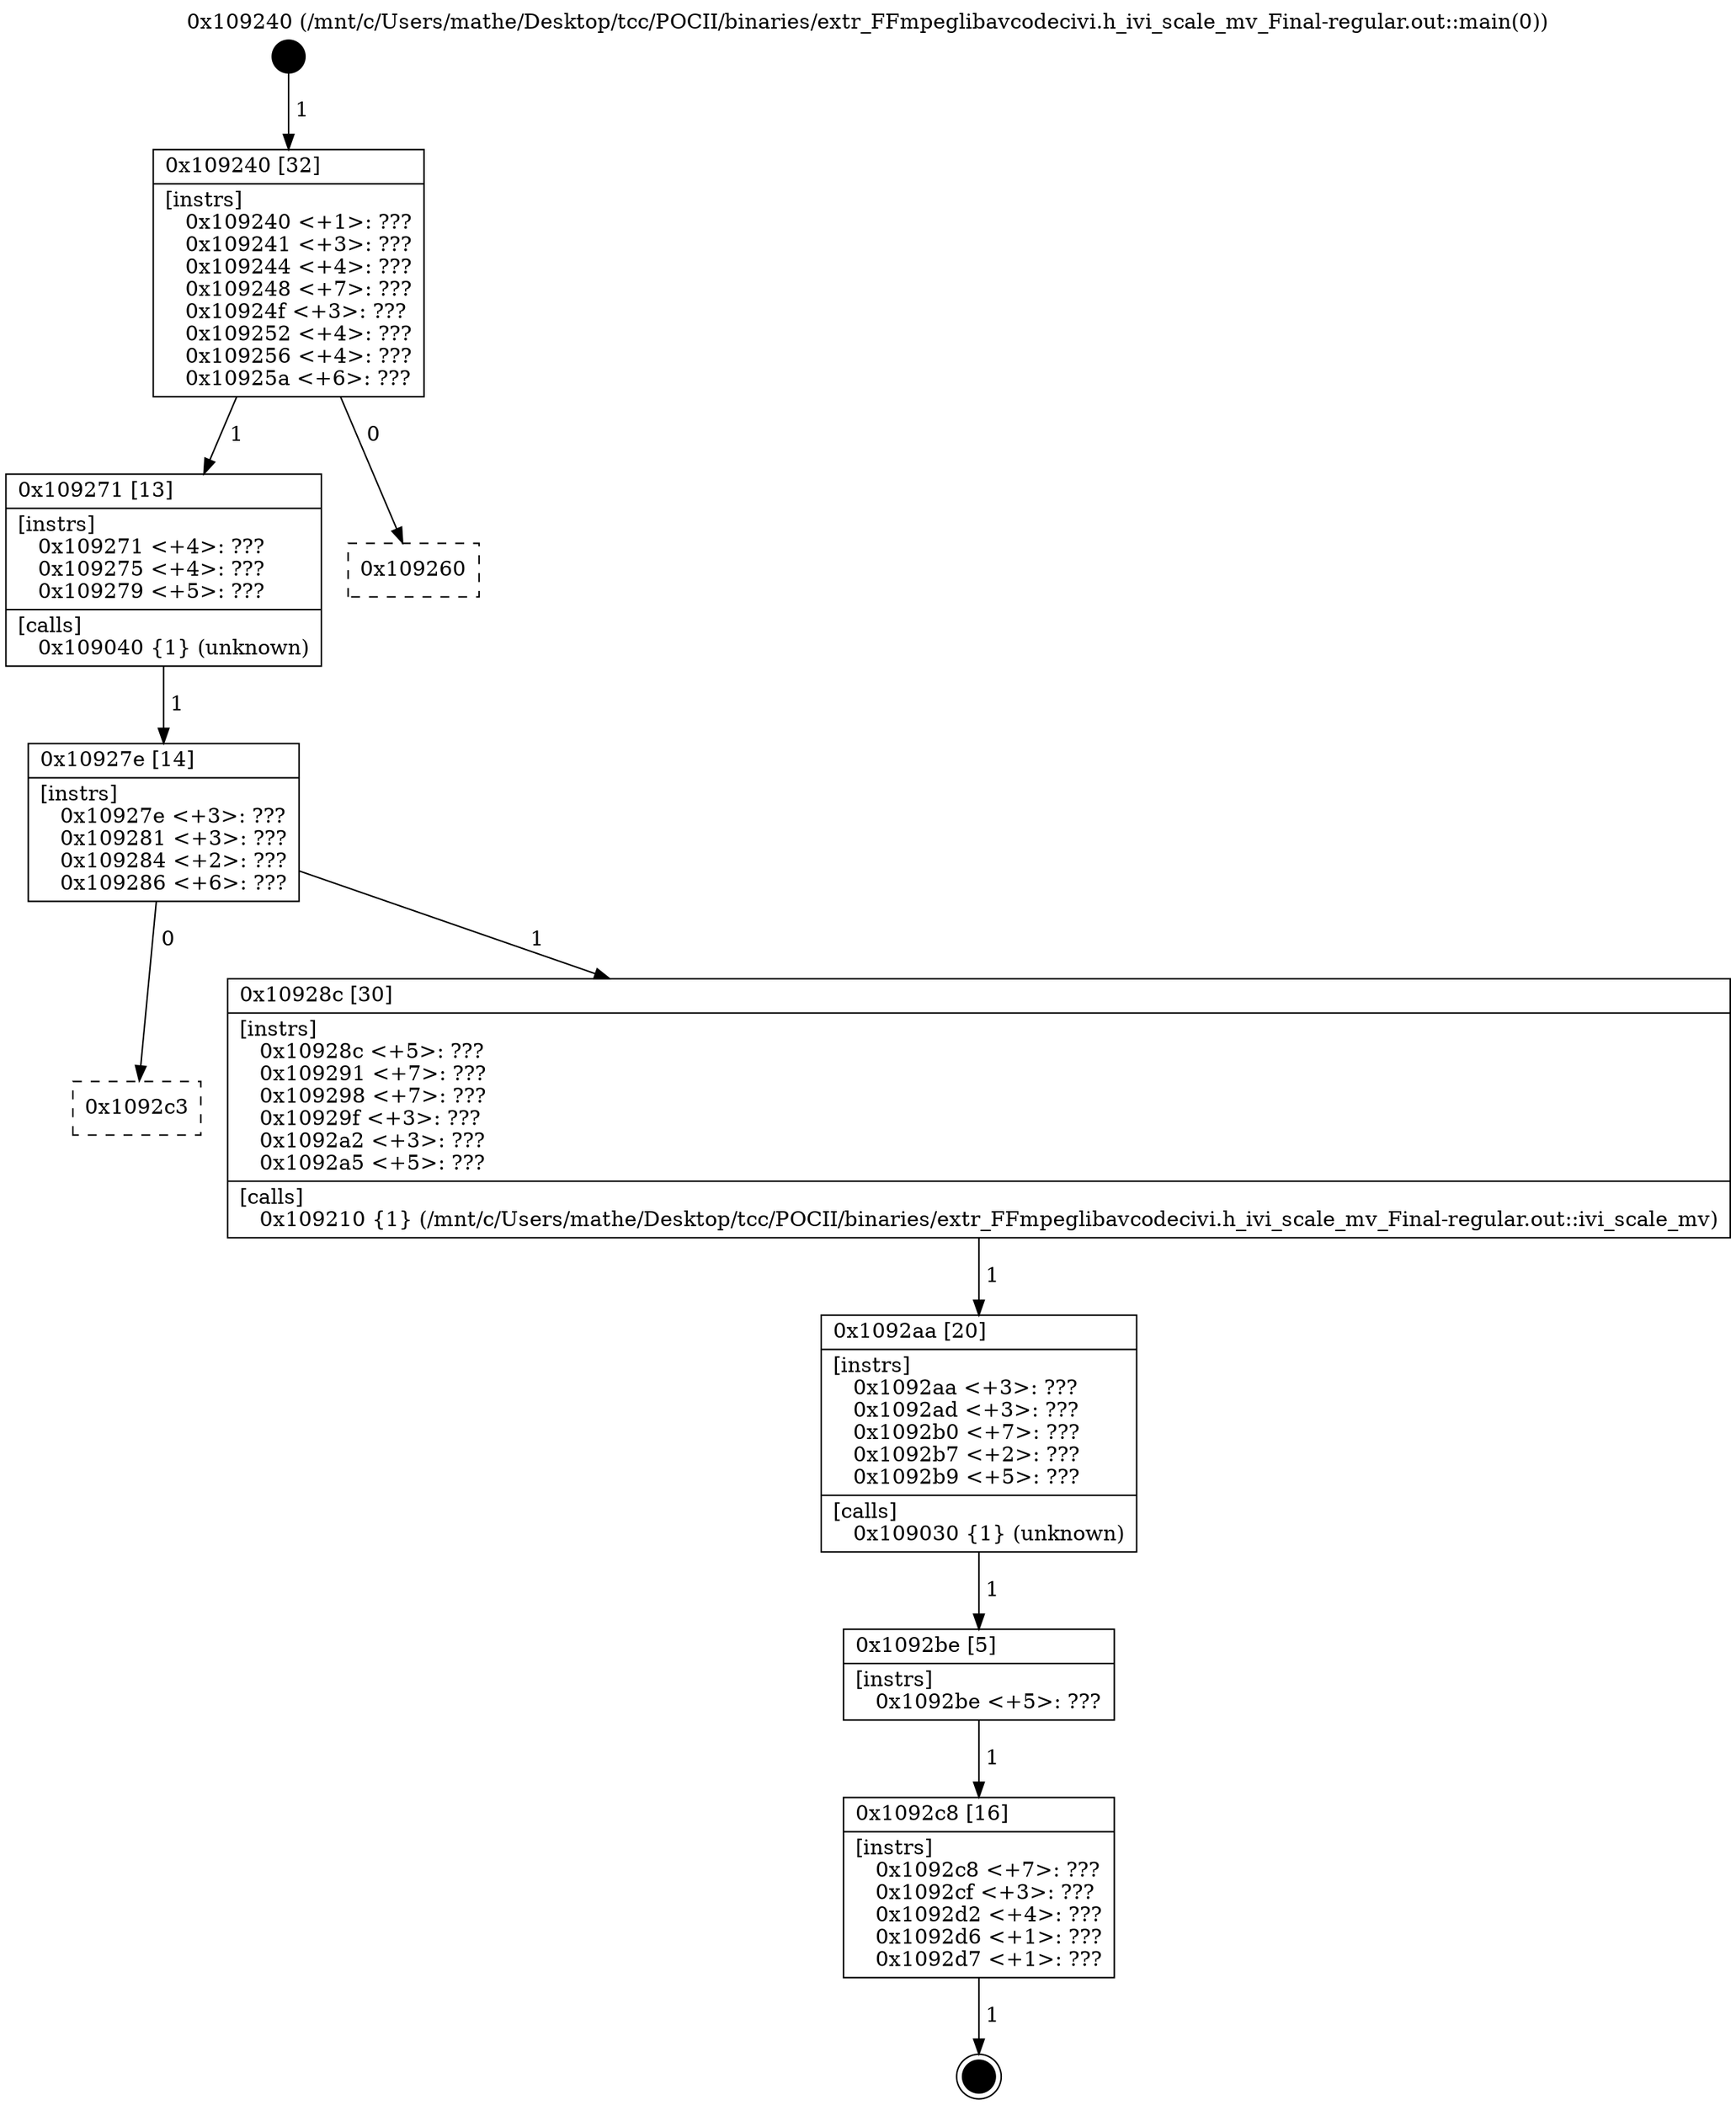 digraph "0x109240" {
  label = "0x109240 (/mnt/c/Users/mathe/Desktop/tcc/POCII/binaries/extr_FFmpeglibavcodecivi.h_ivi_scale_mv_Final-regular.out::main(0))"
  labelloc = "t"
  node[shape=record]

  Entry [label="",width=0.3,height=0.3,shape=circle,fillcolor=black,style=filled]
  "0x109240" [label="{
     0x109240 [32]\l
     | [instrs]\l
     &nbsp;&nbsp;0x109240 \<+1\>: ???\l
     &nbsp;&nbsp;0x109241 \<+3\>: ???\l
     &nbsp;&nbsp;0x109244 \<+4\>: ???\l
     &nbsp;&nbsp;0x109248 \<+7\>: ???\l
     &nbsp;&nbsp;0x10924f \<+3\>: ???\l
     &nbsp;&nbsp;0x109252 \<+4\>: ???\l
     &nbsp;&nbsp;0x109256 \<+4\>: ???\l
     &nbsp;&nbsp;0x10925a \<+6\>: ???\l
  }"]
  "0x109271" [label="{
     0x109271 [13]\l
     | [instrs]\l
     &nbsp;&nbsp;0x109271 \<+4\>: ???\l
     &nbsp;&nbsp;0x109275 \<+4\>: ???\l
     &nbsp;&nbsp;0x109279 \<+5\>: ???\l
     | [calls]\l
     &nbsp;&nbsp;0x109040 \{1\} (unknown)\l
  }"]
  "0x109260" [label="{
     0x109260\l
  }", style=dashed]
  "0x10927e" [label="{
     0x10927e [14]\l
     | [instrs]\l
     &nbsp;&nbsp;0x10927e \<+3\>: ???\l
     &nbsp;&nbsp;0x109281 \<+3\>: ???\l
     &nbsp;&nbsp;0x109284 \<+2\>: ???\l
     &nbsp;&nbsp;0x109286 \<+6\>: ???\l
  }"]
  "0x1092c3" [label="{
     0x1092c3\l
  }", style=dashed]
  "0x10928c" [label="{
     0x10928c [30]\l
     | [instrs]\l
     &nbsp;&nbsp;0x10928c \<+5\>: ???\l
     &nbsp;&nbsp;0x109291 \<+7\>: ???\l
     &nbsp;&nbsp;0x109298 \<+7\>: ???\l
     &nbsp;&nbsp;0x10929f \<+3\>: ???\l
     &nbsp;&nbsp;0x1092a2 \<+3\>: ???\l
     &nbsp;&nbsp;0x1092a5 \<+5\>: ???\l
     | [calls]\l
     &nbsp;&nbsp;0x109210 \{1\} (/mnt/c/Users/mathe/Desktop/tcc/POCII/binaries/extr_FFmpeglibavcodecivi.h_ivi_scale_mv_Final-regular.out::ivi_scale_mv)\l
  }"]
  Exit [label="",width=0.3,height=0.3,shape=circle,fillcolor=black,style=filled,peripheries=2]
  "0x1092aa" [label="{
     0x1092aa [20]\l
     | [instrs]\l
     &nbsp;&nbsp;0x1092aa \<+3\>: ???\l
     &nbsp;&nbsp;0x1092ad \<+3\>: ???\l
     &nbsp;&nbsp;0x1092b0 \<+7\>: ???\l
     &nbsp;&nbsp;0x1092b7 \<+2\>: ???\l
     &nbsp;&nbsp;0x1092b9 \<+5\>: ???\l
     | [calls]\l
     &nbsp;&nbsp;0x109030 \{1\} (unknown)\l
  }"]
  "0x1092be" [label="{
     0x1092be [5]\l
     | [instrs]\l
     &nbsp;&nbsp;0x1092be \<+5\>: ???\l
  }"]
  "0x1092c8" [label="{
     0x1092c8 [16]\l
     | [instrs]\l
     &nbsp;&nbsp;0x1092c8 \<+7\>: ???\l
     &nbsp;&nbsp;0x1092cf \<+3\>: ???\l
     &nbsp;&nbsp;0x1092d2 \<+4\>: ???\l
     &nbsp;&nbsp;0x1092d6 \<+1\>: ???\l
     &nbsp;&nbsp;0x1092d7 \<+1\>: ???\l
  }"]
  Entry -> "0x109240" [label=" 1"]
  "0x109240" -> "0x109271" [label=" 1"]
  "0x109240" -> "0x109260" [label=" 0"]
  "0x109271" -> "0x10927e" [label=" 1"]
  "0x10927e" -> "0x1092c3" [label=" 0"]
  "0x10927e" -> "0x10928c" [label=" 1"]
  "0x1092c8" -> Exit [label=" 1"]
  "0x10928c" -> "0x1092aa" [label=" 1"]
  "0x1092aa" -> "0x1092be" [label=" 1"]
  "0x1092be" -> "0x1092c8" [label=" 1"]
}
